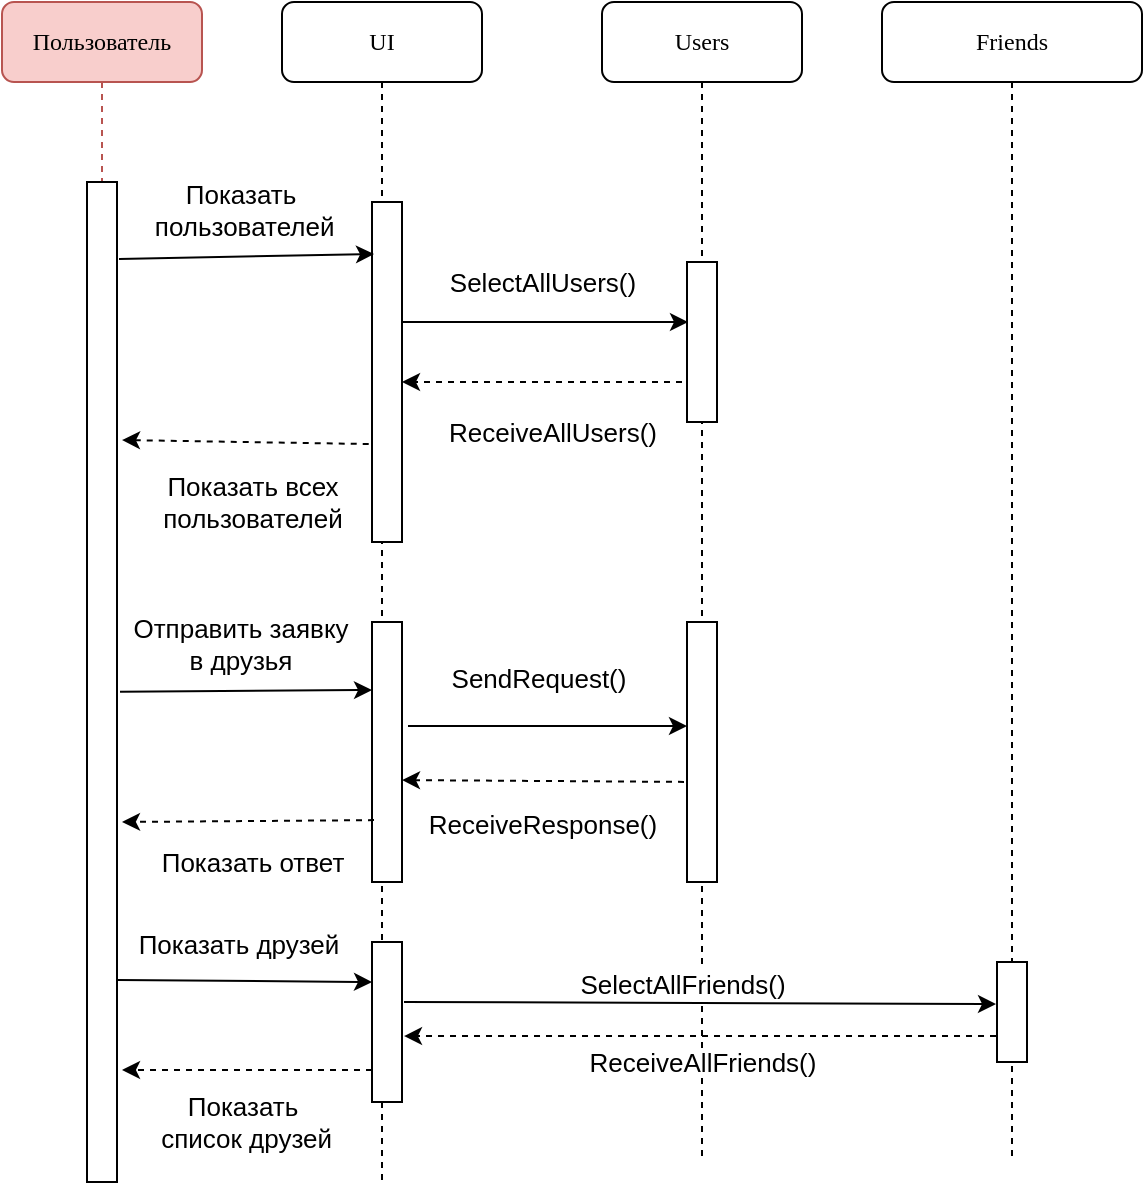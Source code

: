 <mxfile version="20.8.10" type="device"><diagram name="Page-1" id="13e1069c-82ec-6db2-03f1-153e76fe0fe0"><mxGraphModel dx="1434" dy="707" grid="1" gridSize="10" guides="1" tooltips="1" connect="1" arrows="1" fold="1" page="1" pageScale="1" pageWidth="1100" pageHeight="850" background="none" math="0" shadow="0"><root><mxCell id="0"/><mxCell id="1" parent="0"/><mxCell id="7baba1c4bc27f4b0-2" value="UI" style="shape=umlLifeline;perimeter=lifelinePerimeter;whiteSpace=wrap;html=1;container=1;collapsible=0;recursiveResize=0;outlineConnect=0;rounded=1;shadow=0;comic=0;labelBackgroundColor=none;strokeWidth=1;fontFamily=Verdana;fontSize=12;align=center;" parent="1" vertex="1"><mxGeometry x="240" y="80" width="100" height="590" as="geometry"/></mxCell><mxCell id="7baba1c4bc27f4b0-10" value="" style="html=1;points=[];perimeter=orthogonalPerimeter;rounded=0;shadow=0;comic=0;labelBackgroundColor=none;strokeWidth=1;fontFamily=Verdana;fontSize=12;align=center;" parent="7baba1c4bc27f4b0-2" vertex="1"><mxGeometry x="45" y="100" width="15" height="170" as="geometry"/></mxCell><mxCell id="a7Yhw3g1wUCLG2UOjLA--9" value="" style="html=1;points=[];perimeter=orthogonalPerimeter;rounded=0;shadow=0;comic=0;labelBackgroundColor=none;strokeWidth=1;fontFamily=Verdana;fontSize=12;align=center;" parent="7baba1c4bc27f4b0-2" vertex="1"><mxGeometry x="45" y="310" width="15" height="130" as="geometry"/></mxCell><mxCell id="a7Yhw3g1wUCLG2UOjLA--16" value="" style="endArrow=classic;html=1;rounded=0;fontSize=13;entryX=0.133;entryY=0.194;entryDx=0;entryDy=0;entryPerimeter=0;exitX=1.067;exitY=0.077;exitDx=0;exitDy=0;exitPerimeter=0;endFill=1;" parent="7baba1c4bc27f4b0-2" edge="1"><mxGeometry width="50" height="50" relative="1" as="geometry"><mxPoint x="-80.985" y="344.9" as="sourcePoint"/><mxPoint x="45.005" y="344" as="targetPoint"/></mxGeometry></mxCell><mxCell id="a7Yhw3g1wUCLG2UOjLA--17" value="Отправить заявку&lt;br&gt;в друзья" style="edgeLabel;html=1;align=center;verticalAlign=middle;resizable=0;points=[];fontSize=13;" parent="a7Yhw3g1wUCLG2UOjLA--16" vertex="1" connectable="0"><mxGeometry x="-0.226" y="3" relative="1" as="geometry"><mxPoint x="11" y="-21" as="offset"/></mxGeometry></mxCell><mxCell id="a7Yhw3g1wUCLG2UOjLA--15" value="Показать всех &lt;br&gt;пользователей" style="text;html=1;align=center;verticalAlign=middle;resizable=0;points=[];autosize=1;strokeColor=none;fillColor=none;fontSize=13;" parent="7baba1c4bc27f4b0-2" vertex="1"><mxGeometry x="-70" y="230" width="110" height="40" as="geometry"/></mxCell><mxCell id="a7Yhw3g1wUCLG2UOjLA--32" value="" style="html=1;points=[];perimeter=orthogonalPerimeter;rounded=0;shadow=0;comic=0;labelBackgroundColor=none;strokeWidth=1;fontFamily=Verdana;fontSize=12;align=center;" parent="7baba1c4bc27f4b0-2" vertex="1"><mxGeometry x="45" y="470" width="15" height="80" as="geometry"/></mxCell><mxCell id="a7Yhw3g1wUCLG2UOjLA--33" value="" style="endArrow=classic;html=1;rounded=0;fontSize=13;entryX=0.067;entryY=0.153;entryDx=0;entryDy=0;entryPerimeter=0;exitX=1.033;exitY=0.798;exitDx=0;exitDy=0;exitPerimeter=0;endFill=1;" parent="7baba1c4bc27f4b0-2" source="7baba1c4bc27f4b0-9" edge="1"><mxGeometry width="50" height="50" relative="1" as="geometry"><mxPoint x="-82.505" y="492.49" as="sourcePoint"/><mxPoint x="44.995" y="490" as="targetPoint"/></mxGeometry></mxCell><mxCell id="a7Yhw3g1wUCLG2UOjLA--34" value="Показать друзей" style="edgeLabel;html=1;align=center;verticalAlign=middle;resizable=0;points=[];fontSize=13;" parent="a7Yhw3g1wUCLG2UOjLA--33" vertex="1" connectable="0"><mxGeometry x="-0.226" y="3" relative="1" as="geometry"><mxPoint x="11" y="-16" as="offset"/></mxGeometry></mxCell><mxCell id="7baba1c4bc27f4b0-3" value="Users" style="shape=umlLifeline;perimeter=lifelinePerimeter;whiteSpace=wrap;html=1;container=1;collapsible=0;recursiveResize=0;outlineConnect=0;rounded=1;shadow=0;comic=0;labelBackgroundColor=none;strokeWidth=1;fontFamily=Verdana;fontSize=12;align=center;" parent="1" vertex="1"><mxGeometry x="400" y="80" width="100" height="580" as="geometry"/></mxCell><mxCell id="7baba1c4bc27f4b0-13" value="" style="html=1;points=[];perimeter=orthogonalPerimeter;rounded=0;shadow=0;comic=0;labelBackgroundColor=none;strokeWidth=1;fontFamily=Verdana;fontSize=12;align=center;" parent="7baba1c4bc27f4b0-3" vertex="1"><mxGeometry x="42.5" y="130" width="15" height="80" as="geometry"/></mxCell><mxCell id="a7Yhw3g1wUCLG2UOjLA--18" value="" style="html=1;points=[];perimeter=orthogonalPerimeter;rounded=0;shadow=0;comic=0;labelBackgroundColor=none;strokeWidth=1;fontFamily=Verdana;fontSize=12;align=center;" parent="7baba1c4bc27f4b0-3" vertex="1"><mxGeometry x="42.5" y="310" width="15" height="130" as="geometry"/></mxCell><mxCell id="a7Yhw3g1wUCLG2UOjLA--41" value="ReceiveAllFriends()" style="edgeLabel;html=1;align=center;verticalAlign=middle;resizable=0;points=[];fontSize=13;" parent="7baba1c4bc27f4b0-3" vertex="1" connectable="0"><mxGeometry x="50.005" y="530.002" as="geometry"/></mxCell><mxCell id="7baba1c4bc27f4b0-4" value="Friends" style="shape=umlLifeline;perimeter=lifelinePerimeter;whiteSpace=wrap;html=1;container=1;collapsible=0;recursiveResize=0;outlineConnect=0;rounded=1;shadow=0;comic=0;labelBackgroundColor=none;strokeWidth=1;fontFamily=Verdana;fontSize=12;align=center;" parent="1" vertex="1"><mxGeometry x="540" y="80" width="130" height="580" as="geometry"/></mxCell><mxCell id="a7Yhw3g1wUCLG2UOjLA--29" value="" style="html=1;points=[];perimeter=orthogonalPerimeter;rounded=0;shadow=0;comic=0;labelBackgroundColor=none;strokeWidth=1;fontFamily=Verdana;fontSize=12;align=center;" parent="7baba1c4bc27f4b0-4" vertex="1"><mxGeometry x="57.5" y="480" width="15" height="50" as="geometry"/></mxCell><mxCell id="7baba1c4bc27f4b0-8" value="Пользователь" style="shape=umlLifeline;perimeter=lifelinePerimeter;whiteSpace=wrap;html=1;container=1;collapsible=0;recursiveResize=0;outlineConnect=0;rounded=1;shadow=0;comic=0;labelBackgroundColor=none;strokeWidth=1;fontFamily=Verdana;fontSize=12;align=center;fillColor=#f8cecc;strokeColor=#b85450;" parent="1" vertex="1"><mxGeometry x="100" y="80" width="100" height="590" as="geometry"/></mxCell><mxCell id="7baba1c4bc27f4b0-9" value="" style="html=1;points=[];perimeter=orthogonalPerimeter;rounded=0;shadow=0;comic=0;labelBackgroundColor=none;strokeWidth=1;fontFamily=Verdana;fontSize=12;align=center;" parent="7baba1c4bc27f4b0-8" vertex="1"><mxGeometry x="42.5" y="90" width="15" height="500" as="geometry"/></mxCell><mxCell id="a7Yhw3g1wUCLG2UOjLA--7" value="" style="endArrow=classic;dashed=1;html=1;rounded=0;endFill=1;" parent="1" edge="1"><mxGeometry width="50" height="50" relative="1" as="geometry"><mxPoint x="440" y="270" as="sourcePoint"/><mxPoint x="300" y="270" as="targetPoint"/></mxGeometry></mxCell><mxCell id="a7Yhw3g1wUCLG2UOjLA--10" value="" style="endArrow=classic;html=1;rounded=0;fontSize=13;entryX=0.067;entryY=0.153;entryDx=0;entryDy=0;entryPerimeter=0;exitX=1.067;exitY=0.077;exitDx=0;exitDy=0;exitPerimeter=0;endFill=1;" parent="1" source="7baba1c4bc27f4b0-9" target="7baba1c4bc27f4b0-10" edge="1"><mxGeometry width="50" height="50" relative="1" as="geometry"><mxPoint x="50" y="440" as="sourcePoint"/><mxPoint x="100" y="390" as="targetPoint"/></mxGeometry></mxCell><mxCell id="a7Yhw3g1wUCLG2UOjLA--11" value="Показать&lt;br&gt;&amp;nbsp;пользователей" style="edgeLabel;html=1;align=center;verticalAlign=middle;resizable=0;points=[];fontSize=13;" parent="a7Yhw3g1wUCLG2UOjLA--10" vertex="1" connectable="0"><mxGeometry x="-0.226" y="3" relative="1" as="geometry"><mxPoint x="11" y="-21" as="offset"/></mxGeometry></mxCell><mxCell id="a7Yhw3g1wUCLG2UOjLA--12" value="" style="endArrow=classic;html=1;rounded=0;fontSize=13;endFill=1;entryX=0.033;entryY=0.375;entryDx=0;entryDy=0;entryPerimeter=0;" parent="1" target="7baba1c4bc27f4b0-13" edge="1"><mxGeometry width="50" height="50" relative="1" as="geometry"><mxPoint x="300" y="240" as="sourcePoint"/><mxPoint x="440" y="210" as="targetPoint"/></mxGeometry></mxCell><mxCell id="a7Yhw3g1wUCLG2UOjLA--13" value="SelectAllUsers()" style="edgeLabel;html=1;align=center;verticalAlign=middle;resizable=0;points=[];fontSize=13;" parent="a7Yhw3g1wUCLG2UOjLA--12" vertex="1" connectable="0"><mxGeometry x="-0.226" y="3" relative="1" as="geometry"><mxPoint x="14" y="-17" as="offset"/></mxGeometry></mxCell><mxCell id="a7Yhw3g1wUCLG2UOjLA--20" value="" style="endArrow=classic;html=1;rounded=0;fontSize=13;exitX=1.2;exitY=0.4;exitDx=0;exitDy=0;exitPerimeter=0;endFill=1;" parent="1" source="a7Yhw3g1wUCLG2UOjLA--9" target="a7Yhw3g1wUCLG2UOjLA--18" edge="1"><mxGeometry width="50" height="50" relative="1" as="geometry"><mxPoint x="309.995" y="440.9" as="sourcePoint"/><mxPoint x="435.985" y="440" as="targetPoint"/></mxGeometry></mxCell><mxCell id="a7Yhw3g1wUCLG2UOjLA--21" value="SendRequest()" style="edgeLabel;html=1;align=center;verticalAlign=middle;resizable=0;points=[];fontSize=13;" parent="a7Yhw3g1wUCLG2UOjLA--20" vertex="1" connectable="0"><mxGeometry x="-0.226" y="3" relative="1" as="geometry"><mxPoint x="11" y="-21" as="offset"/></mxGeometry></mxCell><mxCell id="a7Yhw3g1wUCLG2UOjLA--23" value="" style="endArrow=classic;dashed=1;html=1;rounded=0;endFill=1;entryX=1;entryY=0.608;entryDx=0;entryDy=0;entryPerimeter=0;exitX=-0.1;exitY=0.615;exitDx=0;exitDy=0;exitPerimeter=0;" parent="1" source="a7Yhw3g1wUCLG2UOjLA--18" target="a7Yhw3g1wUCLG2UOjLA--9" edge="1"><mxGeometry width="50" height="50" relative="1" as="geometry"><mxPoint x="445" y="470" as="sourcePoint"/><mxPoint x="305" y="470" as="targetPoint"/></mxGeometry></mxCell><mxCell id="a7Yhw3g1wUCLG2UOjLA--40" value="ReceiveResponse()" style="edgeLabel;html=1;align=center;verticalAlign=middle;resizable=0;points=[];fontSize=13;" parent="a7Yhw3g1wUCLG2UOjLA--23" vertex="1" connectable="0"><mxGeometry x="0.248" y="-2" relative="1" as="geometry"><mxPoint x="17" y="23" as="offset"/></mxGeometry></mxCell><mxCell id="a7Yhw3g1wUCLG2UOjLA--25" value="" style="endArrow=none;dashed=1;html=1;rounded=0;fontSize=13;entryX=-0.067;entryY=0.712;entryDx=0;entryDy=0;entryPerimeter=0;endFill=0;startArrow=classic;startFill=1;exitX=1.167;exitY=0.258;exitDx=0;exitDy=0;exitPerimeter=0;" parent="1" source="7baba1c4bc27f4b0-9" target="7baba1c4bc27f4b0-10" edge="1"><mxGeometry width="50" height="50" relative="1" as="geometry"><mxPoint x="200" y="330" as="sourcePoint"/><mxPoint x="250" y="280" as="targetPoint"/></mxGeometry></mxCell><mxCell id="a7Yhw3g1wUCLG2UOjLA--14" value="ReceiveAllUsers()" style="text;html=1;align=center;verticalAlign=middle;resizable=0;points=[];autosize=1;strokeColor=none;fillColor=none;fontSize=13;" parent="1" vertex="1"><mxGeometry x="310" y="280" width="130" height="30" as="geometry"/></mxCell><mxCell id="a7Yhw3g1wUCLG2UOjLA--27" value="" style="endArrow=classic;dashed=1;html=1;rounded=0;endFill=1;exitX=0.067;exitY=0.762;exitDx=0;exitDy=0;exitPerimeter=0;" parent="1" source="a7Yhw3g1wUCLG2UOjLA--9" edge="1"><mxGeometry width="50" height="50" relative="1" as="geometry"><mxPoint x="280" y="490" as="sourcePoint"/><mxPoint x="160" y="490" as="targetPoint"/></mxGeometry></mxCell><mxCell id="a7Yhw3g1wUCLG2UOjLA--28" value="Показать ответ" style="text;html=1;align=center;verticalAlign=middle;resizable=0;points=[];autosize=1;strokeColor=none;fillColor=none;fontSize=13;" parent="1" vertex="1"><mxGeometry x="170" y="495" width="110" height="30" as="geometry"/></mxCell><mxCell id="a7Yhw3g1wUCLG2UOjLA--35" value="" style="endArrow=classic;html=1;rounded=0;fontSize=13;entryX=-0.033;entryY=0.42;entryDx=0;entryDy=0;entryPerimeter=0;exitX=1.067;exitY=0.375;exitDx=0;exitDy=0;exitPerimeter=0;endFill=1;" parent="1" source="a7Yhw3g1wUCLG2UOjLA--32" target="a7Yhw3g1wUCLG2UOjLA--29" edge="1"><mxGeometry width="50" height="50" relative="1" as="geometry"><mxPoint x="310.005" y="579" as="sourcePoint"/><mxPoint x="437.005" y="580" as="targetPoint"/></mxGeometry></mxCell><mxCell id="a7Yhw3g1wUCLG2UOjLA--36" value="SelectAllFriends()" style="edgeLabel;html=1;align=center;verticalAlign=middle;resizable=0;points=[];fontSize=13;" parent="a7Yhw3g1wUCLG2UOjLA--35" vertex="1" connectable="0"><mxGeometry x="-0.226" y="3" relative="1" as="geometry"><mxPoint x="24" y="-7" as="offset"/></mxGeometry></mxCell><mxCell id="a7Yhw3g1wUCLG2UOjLA--37" value="" style="endArrow=classic;dashed=1;html=1;rounded=0;endFill=1;entryX=1.067;entryY=0.588;entryDx=0;entryDy=0;entryPerimeter=0;exitX=-0.033;exitY=0.74;exitDx=0;exitDy=0;exitPerimeter=0;" parent="1" source="a7Yhw3g1wUCLG2UOjLA--29" target="a7Yhw3g1wUCLG2UOjLA--32" edge="1"><mxGeometry width="50" height="50" relative="1" as="geometry"><mxPoint x="531" y="600.91" as="sourcePoint"/><mxPoint x="390" y="600" as="targetPoint"/></mxGeometry></mxCell><mxCell id="a7Yhw3g1wUCLG2UOjLA--42" value="" style="endArrow=classic;dashed=1;html=1;rounded=0;endFill=1;exitX=0;exitY=0.8;exitDx=0;exitDy=0;exitPerimeter=0;" parent="1" source="a7Yhw3g1wUCLG2UOjLA--32" edge="1"><mxGeometry width="50" height="50" relative="1" as="geometry"><mxPoint x="505.995" y="640" as="sourcePoint"/><mxPoint x="160" y="614" as="targetPoint"/></mxGeometry></mxCell><mxCell id="a7Yhw3g1wUCLG2UOjLA--43" value="Показать&lt;br&gt;&amp;nbsp;список друзей" style="edgeLabel;html=1;align=center;verticalAlign=middle;resizable=0;points=[];fontSize=13;" parent="a7Yhw3g1wUCLG2UOjLA--42" vertex="1" connectable="0"><mxGeometry x="0.2" relative="1" as="geometry"><mxPoint x="10" y="26" as="offset"/></mxGeometry></mxCell></root></mxGraphModel></diagram></mxfile>